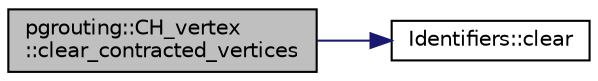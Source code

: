 digraph "pgrouting::CH_vertex::clear_contracted_vertices"
{
  edge [fontname="Helvetica",fontsize="10",labelfontname="Helvetica",labelfontsize="10"];
  node [fontname="Helvetica",fontsize="10",shape=record];
  rankdir="LR";
  Node1 [label="pgrouting::CH_vertex\l::clear_contracted_vertices",height=0.2,width=0.4,color="black", fillcolor="grey75", style="filled" fontcolor="black"];
  Node1 -> Node2 [color="midnightblue",fontsize="10",style="solid",fontname="Helvetica"];
  Node2 [label="Identifiers::clear",height=0.2,width=0.4,color="black", fillcolor="white", style="filled",URL="$classIdentifiers.html#a25c5b0e66e42636322e638e7583b3736"];
}
